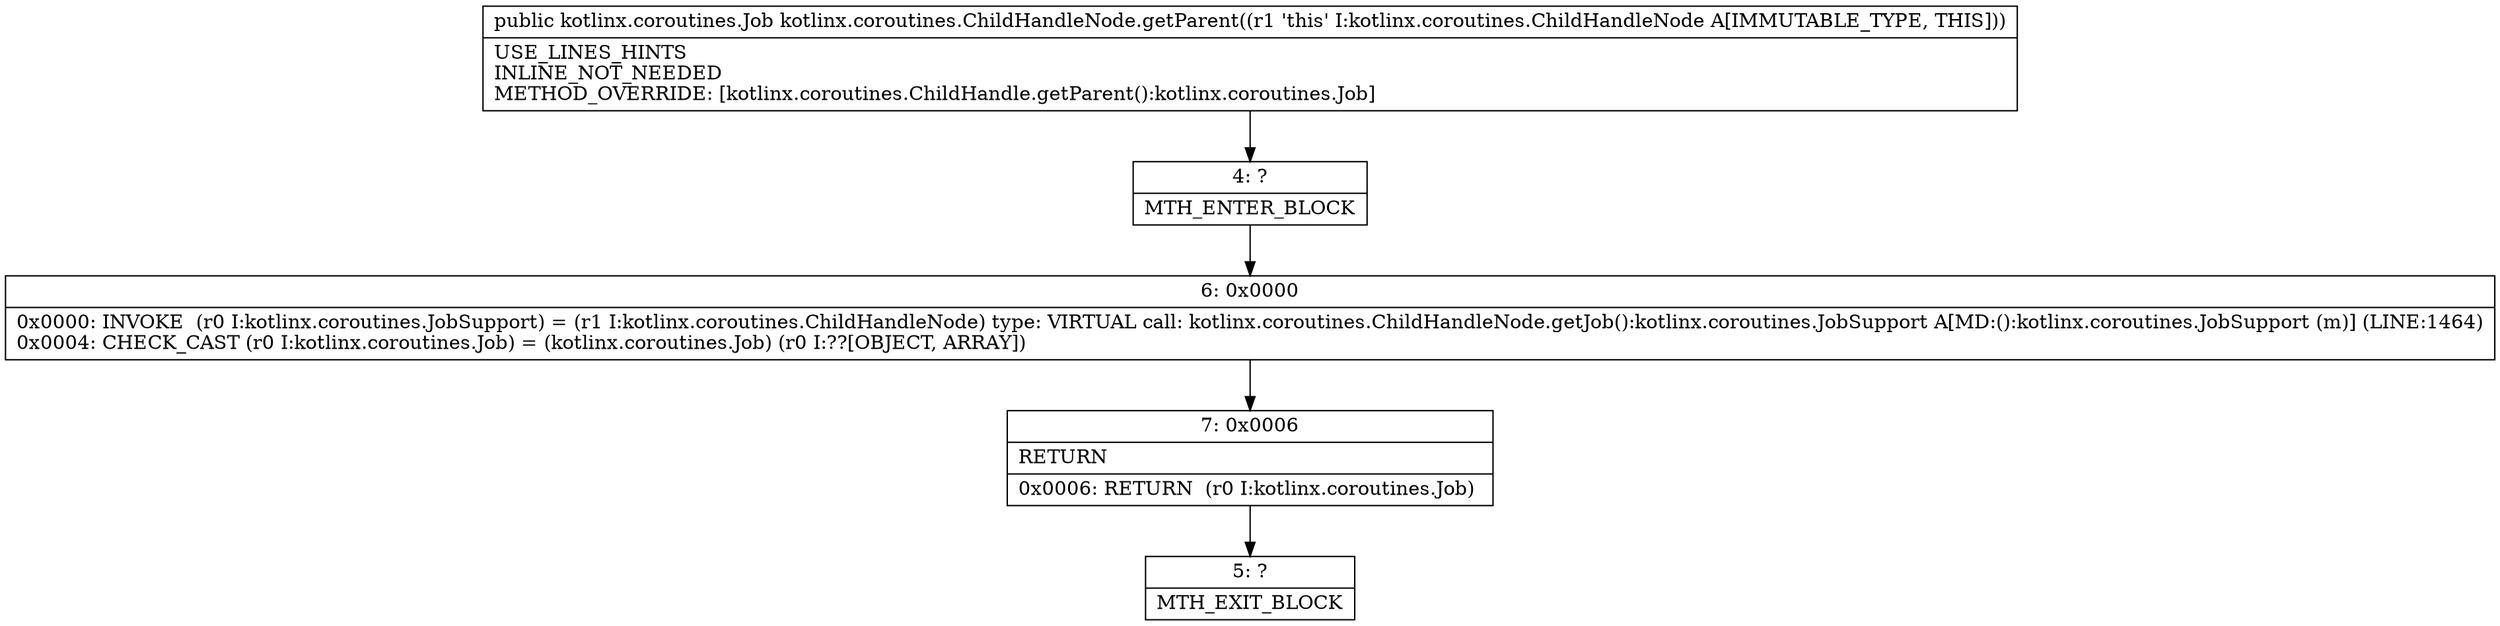 digraph "CFG forkotlinx.coroutines.ChildHandleNode.getParent()Lkotlinx\/coroutines\/Job;" {
Node_4 [shape=record,label="{4\:\ ?|MTH_ENTER_BLOCK\l}"];
Node_6 [shape=record,label="{6\:\ 0x0000|0x0000: INVOKE  (r0 I:kotlinx.coroutines.JobSupport) = (r1 I:kotlinx.coroutines.ChildHandleNode) type: VIRTUAL call: kotlinx.coroutines.ChildHandleNode.getJob():kotlinx.coroutines.JobSupport A[MD:():kotlinx.coroutines.JobSupport (m)] (LINE:1464)\l0x0004: CHECK_CAST (r0 I:kotlinx.coroutines.Job) = (kotlinx.coroutines.Job) (r0 I:??[OBJECT, ARRAY]) \l}"];
Node_7 [shape=record,label="{7\:\ 0x0006|RETURN\l|0x0006: RETURN  (r0 I:kotlinx.coroutines.Job) \l}"];
Node_5 [shape=record,label="{5\:\ ?|MTH_EXIT_BLOCK\l}"];
MethodNode[shape=record,label="{public kotlinx.coroutines.Job kotlinx.coroutines.ChildHandleNode.getParent((r1 'this' I:kotlinx.coroutines.ChildHandleNode A[IMMUTABLE_TYPE, THIS]))  | USE_LINES_HINTS\lINLINE_NOT_NEEDED\lMETHOD_OVERRIDE: [kotlinx.coroutines.ChildHandle.getParent():kotlinx.coroutines.Job]\l}"];
MethodNode -> Node_4;Node_4 -> Node_6;
Node_6 -> Node_7;
Node_7 -> Node_5;
}

